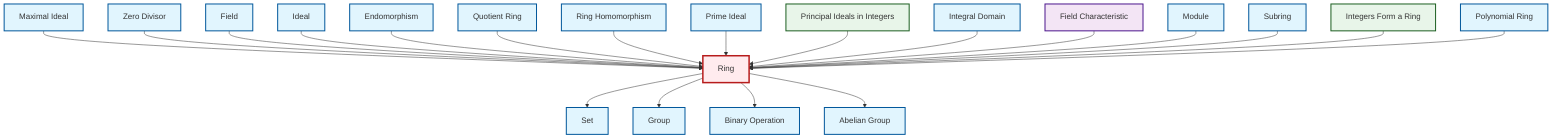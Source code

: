graph TD
    classDef definition fill:#e1f5fe,stroke:#01579b,stroke-width:2px
    classDef theorem fill:#f3e5f5,stroke:#4a148c,stroke-width:2px
    classDef axiom fill:#fff3e0,stroke:#e65100,stroke-width:2px
    classDef example fill:#e8f5e9,stroke:#1b5e20,stroke-width:2px
    classDef current fill:#ffebee,stroke:#b71c1c,stroke-width:3px
    def-field["Field"]:::definition
    ex-integers-ring["Integers Form a Ring"]:::example
    def-binary-operation["Binary Operation"]:::definition
    def-set["Set"]:::definition
    def-ring["Ring"]:::definition
    def-maximal-ideal["Maximal Ideal"]:::definition
    def-module["Module"]:::definition
    def-prime-ideal["Prime Ideal"]:::definition
    def-zero-divisor["Zero Divisor"]:::definition
    def-integral-domain["Integral Domain"]:::definition
    def-group["Group"]:::definition
    ex-principal-ideal["Principal Ideals in Integers"]:::example
    def-polynomial-ring["Polynomial Ring"]:::definition
    def-quotient-ring["Quotient Ring"]:::definition
    thm-field-characteristic["Field Characteristic"]:::theorem
    def-abelian-group["Abelian Group"]:::definition
    def-subring["Subring"]:::definition
    def-ideal["Ideal"]:::definition
    def-endomorphism["Endomorphism"]:::definition
    def-ring-homomorphism["Ring Homomorphism"]:::definition
    def-maximal-ideal --> def-ring
    def-zero-divisor --> def-ring
    def-field --> def-ring
    def-ideal --> def-ring
    def-endomorphism --> def-ring
    def-quotient-ring --> def-ring
    def-ring --> def-set
    def-ring --> def-group
    def-ring-homomorphism --> def-ring
    def-prime-ideal --> def-ring
    ex-principal-ideal --> def-ring
    def-ring --> def-binary-operation
    def-integral-domain --> def-ring
    thm-field-characteristic --> def-ring
    def-module --> def-ring
    def-subring --> def-ring
    ex-integers-ring --> def-ring
    def-polynomial-ring --> def-ring
    def-ring --> def-abelian-group
    class def-ring current